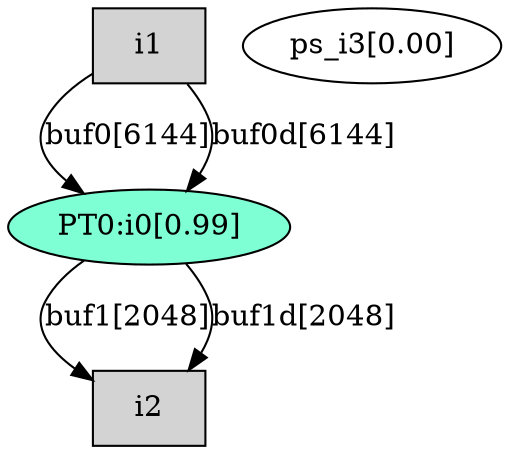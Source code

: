 digraph root {
"PT0:i0[0.99]" [style=filled, fillcolor=aquamarine];
"i1" [shape=box style=filled, fillcolor=lightgrey];
"i2" [shape=box style=filled, fillcolor=lightgrey];
"ps_i3[0.00]";
"i1" -> "PT0:i0[0.99]" [label="buf0[6144]"];
"PT0:i0[0.99]" -> "i2" [label="buf1[2048]"];
"i1" -> "PT0:i0[0.99]" [label="buf0d[6144]"];
"PT0:i0[0.99]" -> "i2" [label="buf1d[2048]"];
}
